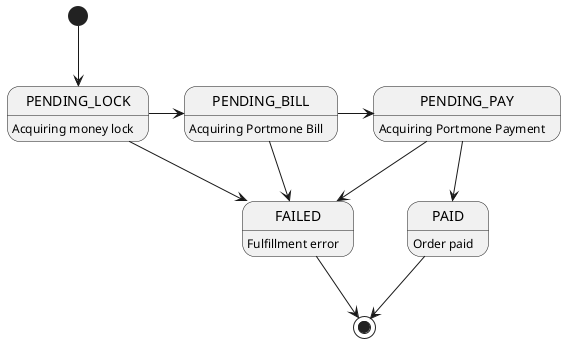 @startuml
'https://plantuml.com/state-diagram
'scale 350 width

[*] --> PENDING_LOCK

PENDING_LOCK -> FAILED
PENDING_BILL --> FAILED
PENDING_PAY --> FAILED

PENDING_LOCK -> PENDING_BILL
PENDING_BILL -> PENDING_PAY
PENDING_PAY --> PAID

FAILED --> [*]
PAID --> [*]

' Comments
PENDING_LOCK: Acquiring money lock
PENDING_BILL: Acquiring Portmone Bill
PENDING_PAY: Acquiring Portmone Payment
FAILED: Fulfillment error
PAID: Order paid

@enduml